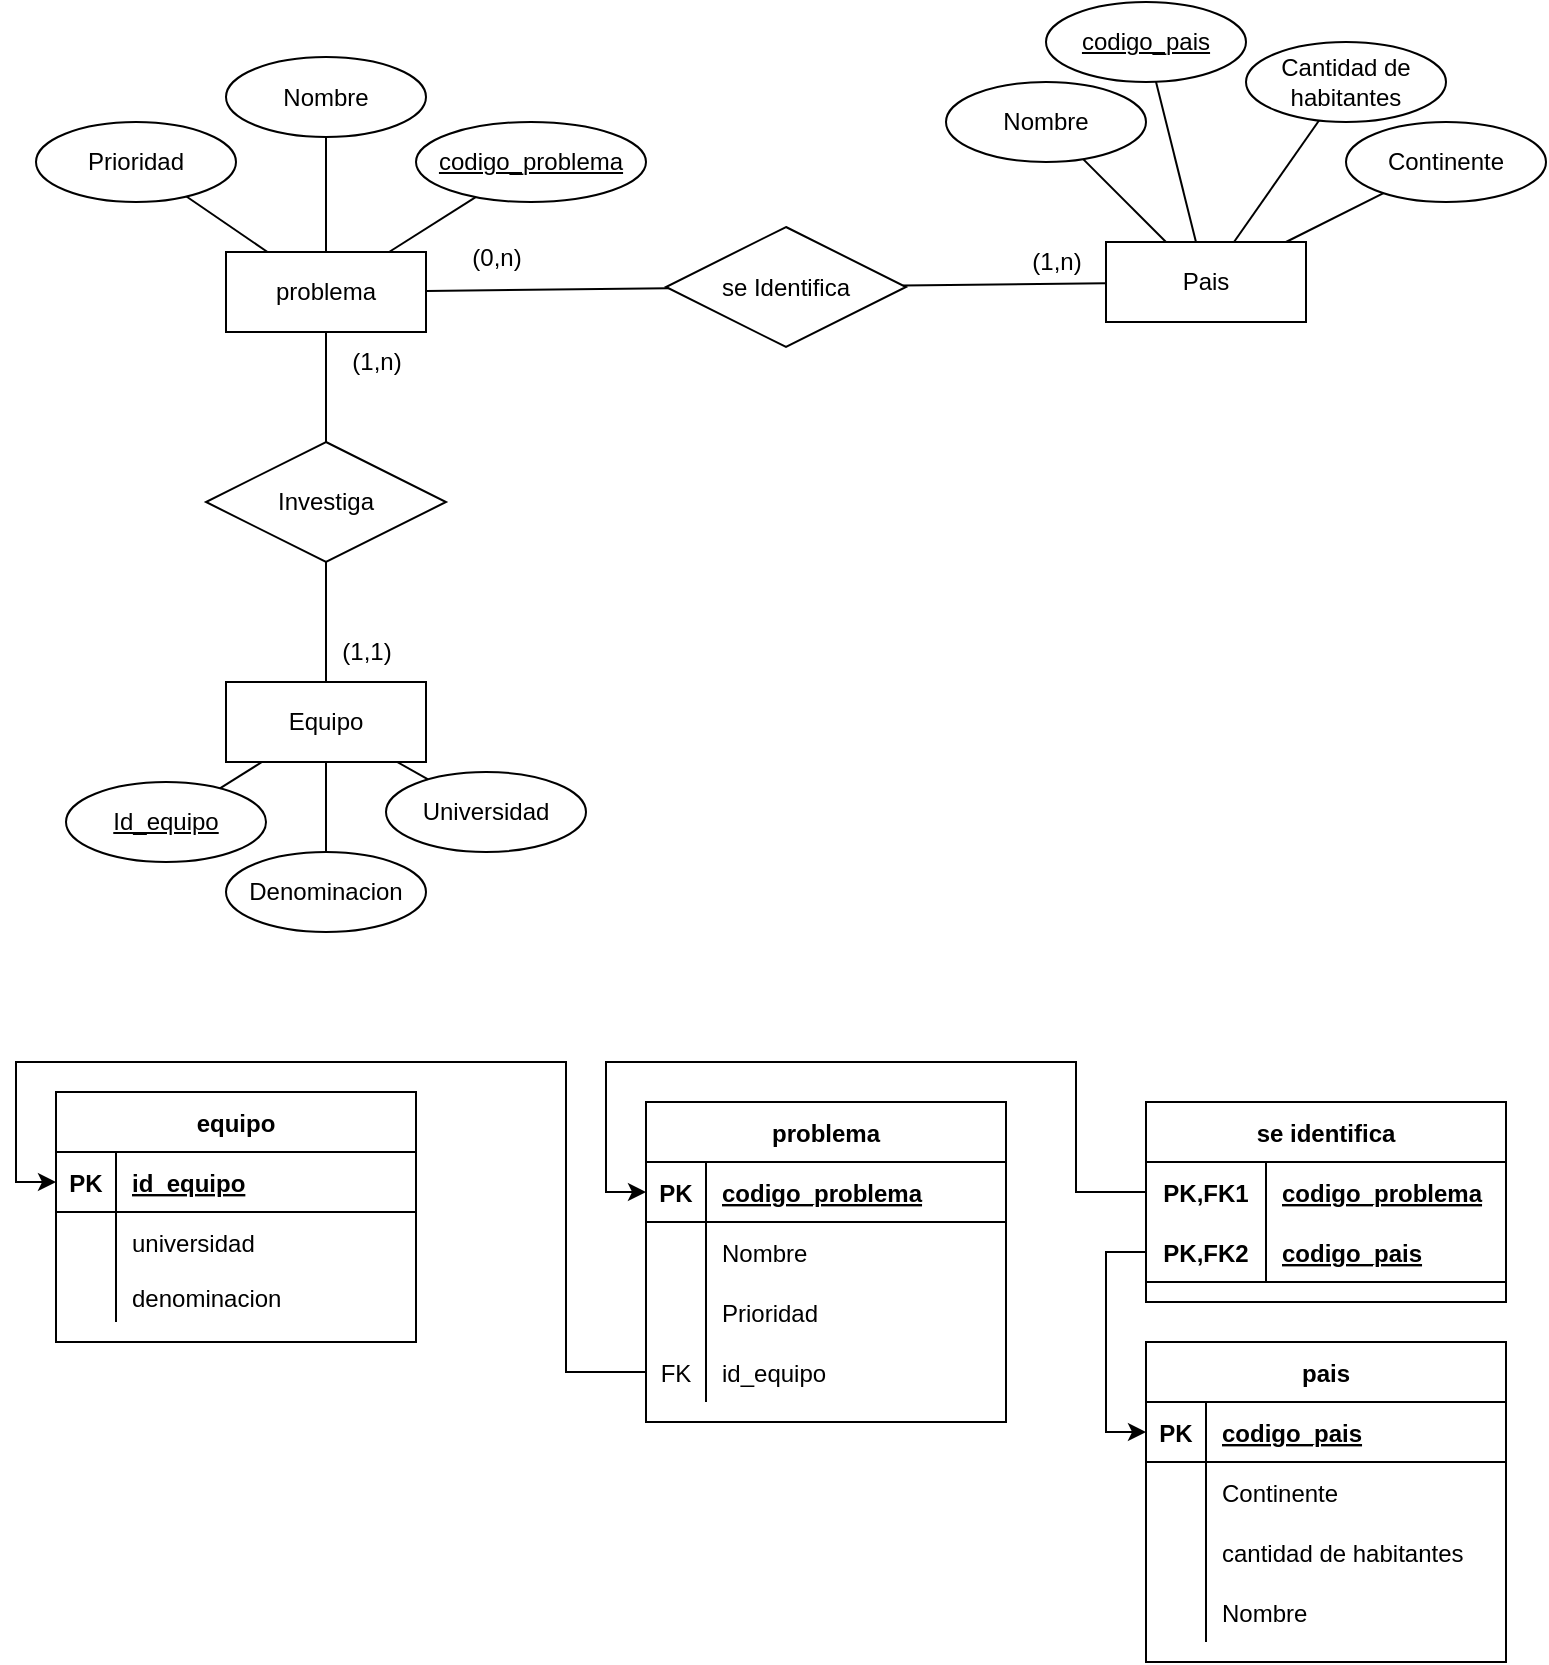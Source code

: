 <mxfile version="20.4.1" type="github">
  <diagram id="OWWxklyABD3rVcdSBqtR" name="Page-1">
    <mxGraphModel dx="1422" dy="849" grid="1" gridSize="10" guides="1" tooltips="1" connect="1" arrows="1" fold="1" page="1" pageScale="1" pageWidth="827" pageHeight="1169" math="0" shadow="0">
      <root>
        <mxCell id="0" />
        <mxCell id="1" parent="0" />
        <mxCell id="XHfKNl6-QycrOBSnLCWU-1" value="Pais" style="whiteSpace=wrap;html=1;align=center;" parent="1" vertex="1">
          <mxGeometry x="560" y="260" width="100" height="40" as="geometry" />
        </mxCell>
        <mxCell id="XHfKNl6-QycrOBSnLCWU-2" value="Equipo" style="whiteSpace=wrap;html=1;align=center;" parent="1" vertex="1">
          <mxGeometry x="120" y="480" width="100" height="40" as="geometry" />
        </mxCell>
        <mxCell id="XHfKNl6-QycrOBSnLCWU-3" value="problema" style="whiteSpace=wrap;html=1;align=center;" parent="1" vertex="1">
          <mxGeometry x="120" y="265" width="100" height="40" as="geometry" />
        </mxCell>
        <mxCell id="XHfKNl6-QycrOBSnLCWU-4" value="Nombre" style="ellipse;whiteSpace=wrap;html=1;align=center;" parent="1" vertex="1">
          <mxGeometry x="480" y="180" width="100" height="40" as="geometry" />
        </mxCell>
        <mxCell id="XHfKNl6-QycrOBSnLCWU-5" value="Cantidad de habitantes" style="ellipse;whiteSpace=wrap;html=1;align=center;" parent="1" vertex="1">
          <mxGeometry x="630" y="160" width="100" height="40" as="geometry" />
        </mxCell>
        <mxCell id="XHfKNl6-QycrOBSnLCWU-6" value="Continente" style="ellipse;whiteSpace=wrap;html=1;align=center;" parent="1" vertex="1">
          <mxGeometry x="680" y="200" width="100" height="40" as="geometry" />
        </mxCell>
        <mxCell id="XHfKNl6-QycrOBSnLCWU-7" value="codigo_pais" style="ellipse;whiteSpace=wrap;html=1;align=center;fontStyle=4;" parent="1" vertex="1">
          <mxGeometry x="530" y="140" width="100" height="40" as="geometry" />
        </mxCell>
        <mxCell id="XHfKNl6-QycrOBSnLCWU-8" value="" style="endArrow=none;html=1;rounded=0;" parent="1" source="XHfKNl6-QycrOBSnLCWU-1" target="XHfKNl6-QycrOBSnLCWU-4" edge="1">
          <mxGeometry relative="1" as="geometry">
            <mxPoint x="800" y="250" as="sourcePoint" />
            <mxPoint x="960" y="250" as="targetPoint" />
          </mxGeometry>
        </mxCell>
        <mxCell id="XHfKNl6-QycrOBSnLCWU-9" value="" style="endArrow=none;html=1;rounded=0;" parent="1" source="XHfKNl6-QycrOBSnLCWU-1" target="XHfKNl6-QycrOBSnLCWU-5" edge="1">
          <mxGeometry relative="1" as="geometry">
            <mxPoint x="603.634" y="270" as="sourcePoint" />
            <mxPoint x="545.542" y="199.009" as="targetPoint" />
          </mxGeometry>
        </mxCell>
        <mxCell id="XHfKNl6-QycrOBSnLCWU-10" value="" style="endArrow=none;html=1;rounded=0;" parent="1" source="XHfKNl6-QycrOBSnLCWU-1" target="XHfKNl6-QycrOBSnLCWU-6" edge="1">
          <mxGeometry relative="1" as="geometry">
            <mxPoint x="625.714" y="270" as="sourcePoint" />
            <mxPoint x="654.323" y="169.871" as="targetPoint" />
          </mxGeometry>
        </mxCell>
        <mxCell id="XHfKNl6-QycrOBSnLCWU-12" value="" style="endArrow=none;html=1;rounded=0;" parent="1" source="XHfKNl6-QycrOBSnLCWU-1" target="XHfKNl6-QycrOBSnLCWU-7" edge="1">
          <mxGeometry relative="1" as="geometry">
            <mxPoint x="644" y="270" as="sourcePoint" />
            <mxPoint x="718.363" y="208.03" as="targetPoint" />
          </mxGeometry>
        </mxCell>
        <mxCell id="XHfKNl6-QycrOBSnLCWU-13" value="Prioridad" style="ellipse;whiteSpace=wrap;html=1;align=center;" parent="1" vertex="1">
          <mxGeometry x="25" y="200" width="100" height="40" as="geometry" />
        </mxCell>
        <mxCell id="XHfKNl6-QycrOBSnLCWU-14" value="Nombre" style="ellipse;whiteSpace=wrap;html=1;align=center;" parent="1" vertex="1">
          <mxGeometry x="120" y="167.5" width="100" height="40" as="geometry" />
        </mxCell>
        <mxCell id="XHfKNl6-QycrOBSnLCWU-15" value="codigo_problema" style="ellipse;whiteSpace=wrap;html=1;align=center;fontStyle=4;" parent="1" vertex="1">
          <mxGeometry x="215" y="200" width="115" height="40" as="geometry" />
        </mxCell>
        <mxCell id="XHfKNl6-QycrOBSnLCWU-16" value="" style="endArrow=none;html=1;rounded=0;" parent="1" source="XHfKNl6-QycrOBSnLCWU-3" target="XHfKNl6-QycrOBSnLCWU-13" edge="1">
          <mxGeometry relative="1" as="geometry">
            <mxPoint x="105.714" y="255" as="sourcePoint" />
            <mxPoint x="35.542" y="194.009" as="targetPoint" />
          </mxGeometry>
        </mxCell>
        <mxCell id="XHfKNl6-QycrOBSnLCWU-17" value="" style="endArrow=none;html=1;rounded=0;" parent="1" source="XHfKNl6-QycrOBSnLCWU-3" target="XHfKNl6-QycrOBSnLCWU-14" edge="1">
          <mxGeometry relative="1" as="geometry">
            <mxPoint x="126.015" y="255" as="sourcePoint" />
            <mxPoint x="144.323" y="164.871" as="targetPoint" />
          </mxGeometry>
        </mxCell>
        <mxCell id="XHfKNl6-QycrOBSnLCWU-18" value="" style="endArrow=none;html=1;rounded=0;" parent="1" source="XHfKNl6-QycrOBSnLCWU-3" target="XHfKNl6-QycrOBSnLCWU-15" edge="1">
          <mxGeometry relative="1" as="geometry">
            <mxPoint x="145.008" y="255" as="sourcePoint" />
            <mxPoint x="208.363" y="203.03" as="targetPoint" />
          </mxGeometry>
        </mxCell>
        <mxCell id="XHfKNl6-QycrOBSnLCWU-25" value="Id_equipo" style="ellipse;whiteSpace=wrap;html=1;align=center;fontStyle=4;" parent="1" vertex="1">
          <mxGeometry x="40" y="530" width="100" height="40" as="geometry" />
        </mxCell>
        <mxCell id="XHfKNl6-QycrOBSnLCWU-26" value="Denominacion" style="ellipse;whiteSpace=wrap;html=1;align=center;" parent="1" vertex="1">
          <mxGeometry x="120" y="565" width="100" height="40" as="geometry" />
        </mxCell>
        <mxCell id="XHfKNl6-QycrOBSnLCWU-27" value="Universidad" style="ellipse;whiteSpace=wrap;html=1;align=center;" parent="1" vertex="1">
          <mxGeometry x="200" y="525" width="100" height="40" as="geometry" />
        </mxCell>
        <mxCell id="XHfKNl6-QycrOBSnLCWU-28" value="" style="endArrow=none;html=1;rounded=0;" parent="1" source="XHfKNl6-QycrOBSnLCWU-2" target="XHfKNl6-QycrOBSnLCWU-25" edge="1">
          <mxGeometry relative="1" as="geometry">
            <mxPoint x="290" y="440" as="sourcePoint" />
            <mxPoint x="450" y="440" as="targetPoint" />
          </mxGeometry>
        </mxCell>
        <mxCell id="XHfKNl6-QycrOBSnLCWU-29" value="" style="endArrow=none;html=1;rounded=0;" parent="1" source="XHfKNl6-QycrOBSnLCWU-2" target="XHfKNl6-QycrOBSnLCWU-26" edge="1">
          <mxGeometry relative="1" as="geometry">
            <mxPoint x="143.291" y="530" as="sourcePoint" />
            <mxPoint x="99.508" y="553.854" as="targetPoint" />
          </mxGeometry>
        </mxCell>
        <mxCell id="XHfKNl6-QycrOBSnLCWU-30" value="" style="endArrow=none;html=1;rounded=0;" parent="1" source="XHfKNl6-QycrOBSnLCWU-2" target="XHfKNl6-QycrOBSnLCWU-27" edge="1">
          <mxGeometry relative="1" as="geometry">
            <mxPoint x="184" y="530" as="sourcePoint" />
            <mxPoint x="196.013" y="590.064" as="targetPoint" />
          </mxGeometry>
        </mxCell>
        <mxCell id="XHfKNl6-QycrOBSnLCWU-31" value="se Identifica" style="shape=rhombus;perimeter=rhombusPerimeter;whiteSpace=wrap;html=1;align=center;" parent="1" vertex="1">
          <mxGeometry x="340" y="252.5" width="120" height="60" as="geometry" />
        </mxCell>
        <mxCell id="XHfKNl6-QycrOBSnLCWU-32" value="" style="endArrow=none;html=1;rounded=0;" parent="1" source="XHfKNl6-QycrOBSnLCWU-1" target="XHfKNl6-QycrOBSnLCWU-31" edge="1">
          <mxGeometry relative="1" as="geometry">
            <mxPoint x="950" y="372.5" as="sourcePoint" />
            <mxPoint x="1110" y="372.5" as="targetPoint" />
          </mxGeometry>
        </mxCell>
        <mxCell id="XHfKNl6-QycrOBSnLCWU-33" value="" style="endArrow=none;html=1;rounded=0;" parent="1" source="XHfKNl6-QycrOBSnLCWU-31" target="XHfKNl6-QycrOBSnLCWU-3" edge="1">
          <mxGeometry relative="1" as="geometry">
            <mxPoint x="-70" y="345" as="sourcePoint" />
            <mxPoint x="90" y="345" as="targetPoint" />
          </mxGeometry>
        </mxCell>
        <mxCell id="XHfKNl6-QycrOBSnLCWU-34" value="Investiga" style="shape=rhombus;perimeter=rhombusPerimeter;whiteSpace=wrap;html=1;align=center;" parent="1" vertex="1">
          <mxGeometry x="110" y="360" width="120" height="60" as="geometry" />
        </mxCell>
        <mxCell id="XHfKNl6-QycrOBSnLCWU-35" value="" style="endArrow=none;html=1;rounded=0;" parent="1" source="XHfKNl6-QycrOBSnLCWU-3" target="XHfKNl6-QycrOBSnLCWU-34" edge="1">
          <mxGeometry relative="1" as="geometry">
            <mxPoint x="-30" y="385" as="sourcePoint" />
            <mxPoint x="130" y="385" as="targetPoint" />
          </mxGeometry>
        </mxCell>
        <mxCell id="XHfKNl6-QycrOBSnLCWU-36" value="" style="endArrow=none;html=1;rounded=0;" parent="1" source="XHfKNl6-QycrOBSnLCWU-2" target="XHfKNl6-QycrOBSnLCWU-34" edge="1">
          <mxGeometry relative="1" as="geometry">
            <mxPoint x="-50" y="450" as="sourcePoint" />
            <mxPoint x="110" y="450" as="targetPoint" />
          </mxGeometry>
        </mxCell>
        <mxCell id="XHfKNl6-QycrOBSnLCWU-37" value="(1,n)" style="text;html=1;align=center;verticalAlign=middle;resizable=0;points=[];autosize=1;strokeColor=none;fillColor=none;" parent="1" vertex="1">
          <mxGeometry x="510" y="255" width="50" height="30" as="geometry" />
        </mxCell>
        <mxCell id="XHfKNl6-QycrOBSnLCWU-38" value="(0,n)" style="text;html=1;align=center;verticalAlign=middle;resizable=0;points=[];autosize=1;strokeColor=none;fillColor=none;" parent="1" vertex="1">
          <mxGeometry x="230" y="252.5" width="50" height="30" as="geometry" />
        </mxCell>
        <mxCell id="XHfKNl6-QycrOBSnLCWU-39" value="(1,n)" style="text;html=1;align=center;verticalAlign=middle;resizable=0;points=[];autosize=1;strokeColor=none;fillColor=none;" parent="1" vertex="1">
          <mxGeometry x="170" y="305" width="50" height="30" as="geometry" />
        </mxCell>
        <mxCell id="XHfKNl6-QycrOBSnLCWU-40" value="(1,1)" style="text;html=1;align=center;verticalAlign=middle;resizable=0;points=[];autosize=1;strokeColor=none;fillColor=none;" parent="1" vertex="1">
          <mxGeometry x="165" y="450" width="50" height="30" as="geometry" />
        </mxCell>
        <mxCell id="W-V0RHQDBkufOkPQsXg8-1" value="pais" style="shape=table;startSize=30;container=1;collapsible=1;childLayout=tableLayout;fixedRows=1;rowLines=0;fontStyle=1;align=center;resizeLast=1;" parent="1" vertex="1">
          <mxGeometry x="580" y="810" width="180" height="160" as="geometry" />
        </mxCell>
        <mxCell id="W-V0RHQDBkufOkPQsXg8-2" value="" style="shape=tableRow;horizontal=0;startSize=0;swimlaneHead=0;swimlaneBody=0;fillColor=none;collapsible=0;dropTarget=0;points=[[0,0.5],[1,0.5]];portConstraint=eastwest;top=0;left=0;right=0;bottom=1;" parent="W-V0RHQDBkufOkPQsXg8-1" vertex="1">
          <mxGeometry y="30" width="180" height="30" as="geometry" />
        </mxCell>
        <mxCell id="W-V0RHQDBkufOkPQsXg8-3" value="PK" style="shape=partialRectangle;connectable=0;fillColor=none;top=0;left=0;bottom=0;right=0;fontStyle=1;overflow=hidden;" parent="W-V0RHQDBkufOkPQsXg8-2" vertex="1">
          <mxGeometry width="30" height="30" as="geometry">
            <mxRectangle width="30" height="30" as="alternateBounds" />
          </mxGeometry>
        </mxCell>
        <mxCell id="W-V0RHQDBkufOkPQsXg8-4" value="codigo_pais" style="shape=partialRectangle;connectable=0;fillColor=none;top=0;left=0;bottom=0;right=0;align=left;spacingLeft=6;fontStyle=5;overflow=hidden;" parent="W-V0RHQDBkufOkPQsXg8-2" vertex="1">
          <mxGeometry x="30" width="150" height="30" as="geometry">
            <mxRectangle width="150" height="30" as="alternateBounds" />
          </mxGeometry>
        </mxCell>
        <mxCell id="W-V0RHQDBkufOkPQsXg8-5" value="" style="shape=tableRow;horizontal=0;startSize=0;swimlaneHead=0;swimlaneBody=0;fillColor=none;collapsible=0;dropTarget=0;points=[[0,0.5],[1,0.5]];portConstraint=eastwest;top=0;left=0;right=0;bottom=0;" parent="W-V0RHQDBkufOkPQsXg8-1" vertex="1">
          <mxGeometry y="60" width="180" height="30" as="geometry" />
        </mxCell>
        <mxCell id="W-V0RHQDBkufOkPQsXg8-6" value="" style="shape=partialRectangle;connectable=0;fillColor=none;top=0;left=0;bottom=0;right=0;editable=1;overflow=hidden;" parent="W-V0RHQDBkufOkPQsXg8-5" vertex="1">
          <mxGeometry width="30" height="30" as="geometry">
            <mxRectangle width="30" height="30" as="alternateBounds" />
          </mxGeometry>
        </mxCell>
        <mxCell id="W-V0RHQDBkufOkPQsXg8-7" value="Continente" style="shape=partialRectangle;connectable=0;fillColor=none;top=0;left=0;bottom=0;right=0;align=left;spacingLeft=6;overflow=hidden;" parent="W-V0RHQDBkufOkPQsXg8-5" vertex="1">
          <mxGeometry x="30" width="150" height="30" as="geometry">
            <mxRectangle width="150" height="30" as="alternateBounds" />
          </mxGeometry>
        </mxCell>
        <mxCell id="W-V0RHQDBkufOkPQsXg8-8" value="" style="shape=tableRow;horizontal=0;startSize=0;swimlaneHead=0;swimlaneBody=0;fillColor=none;collapsible=0;dropTarget=0;points=[[0,0.5],[1,0.5]];portConstraint=eastwest;top=0;left=0;right=0;bottom=0;" parent="W-V0RHQDBkufOkPQsXg8-1" vertex="1">
          <mxGeometry y="90" width="180" height="30" as="geometry" />
        </mxCell>
        <mxCell id="W-V0RHQDBkufOkPQsXg8-9" value="" style="shape=partialRectangle;connectable=0;fillColor=none;top=0;left=0;bottom=0;right=0;editable=1;overflow=hidden;" parent="W-V0RHQDBkufOkPQsXg8-8" vertex="1">
          <mxGeometry width="30" height="30" as="geometry">
            <mxRectangle width="30" height="30" as="alternateBounds" />
          </mxGeometry>
        </mxCell>
        <mxCell id="W-V0RHQDBkufOkPQsXg8-10" value="cantidad de habitantes" style="shape=partialRectangle;connectable=0;fillColor=none;top=0;left=0;bottom=0;right=0;align=left;spacingLeft=6;overflow=hidden;" parent="W-V0RHQDBkufOkPQsXg8-8" vertex="1">
          <mxGeometry x="30" width="150" height="30" as="geometry">
            <mxRectangle width="150" height="30" as="alternateBounds" />
          </mxGeometry>
        </mxCell>
        <mxCell id="W-V0RHQDBkufOkPQsXg8-11" value="" style="shape=tableRow;horizontal=0;startSize=0;swimlaneHead=0;swimlaneBody=0;fillColor=none;collapsible=0;dropTarget=0;points=[[0,0.5],[1,0.5]];portConstraint=eastwest;top=0;left=0;right=0;bottom=0;" parent="W-V0RHQDBkufOkPQsXg8-1" vertex="1">
          <mxGeometry y="120" width="180" height="30" as="geometry" />
        </mxCell>
        <mxCell id="W-V0RHQDBkufOkPQsXg8-12" value="" style="shape=partialRectangle;connectable=0;fillColor=none;top=0;left=0;bottom=0;right=0;editable=1;overflow=hidden;" parent="W-V0RHQDBkufOkPQsXg8-11" vertex="1">
          <mxGeometry width="30" height="30" as="geometry">
            <mxRectangle width="30" height="30" as="alternateBounds" />
          </mxGeometry>
        </mxCell>
        <mxCell id="W-V0RHQDBkufOkPQsXg8-13" value="Nombre" style="shape=partialRectangle;connectable=0;fillColor=none;top=0;left=0;bottom=0;right=0;align=left;spacingLeft=6;overflow=hidden;" parent="W-V0RHQDBkufOkPQsXg8-11" vertex="1">
          <mxGeometry x="30" width="150" height="30" as="geometry">
            <mxRectangle width="150" height="30" as="alternateBounds" />
          </mxGeometry>
        </mxCell>
        <mxCell id="W-V0RHQDBkufOkPQsXg8-14" value="problema" style="shape=table;startSize=30;container=1;collapsible=1;childLayout=tableLayout;fixedRows=1;rowLines=0;fontStyle=1;align=center;resizeLast=1;" parent="1" vertex="1">
          <mxGeometry x="330" y="690" width="180" height="160" as="geometry" />
        </mxCell>
        <mxCell id="W-V0RHQDBkufOkPQsXg8-15" value="" style="shape=tableRow;horizontal=0;startSize=0;swimlaneHead=0;swimlaneBody=0;fillColor=none;collapsible=0;dropTarget=0;points=[[0,0.5],[1,0.5]];portConstraint=eastwest;top=0;left=0;right=0;bottom=1;" parent="W-V0RHQDBkufOkPQsXg8-14" vertex="1">
          <mxGeometry y="30" width="180" height="30" as="geometry" />
        </mxCell>
        <mxCell id="W-V0RHQDBkufOkPQsXg8-16" value="PK" style="shape=partialRectangle;connectable=0;fillColor=none;top=0;left=0;bottom=0;right=0;fontStyle=1;overflow=hidden;" parent="W-V0RHQDBkufOkPQsXg8-15" vertex="1">
          <mxGeometry width="30" height="30" as="geometry">
            <mxRectangle width="30" height="30" as="alternateBounds" />
          </mxGeometry>
        </mxCell>
        <mxCell id="W-V0RHQDBkufOkPQsXg8-17" value="codigo_problema" style="shape=partialRectangle;connectable=0;fillColor=none;top=0;left=0;bottom=0;right=0;align=left;spacingLeft=6;fontStyle=5;overflow=hidden;" parent="W-V0RHQDBkufOkPQsXg8-15" vertex="1">
          <mxGeometry x="30" width="150" height="30" as="geometry">
            <mxRectangle width="150" height="30" as="alternateBounds" />
          </mxGeometry>
        </mxCell>
        <mxCell id="W-V0RHQDBkufOkPQsXg8-18" value="" style="shape=tableRow;horizontal=0;startSize=0;swimlaneHead=0;swimlaneBody=0;fillColor=none;collapsible=0;dropTarget=0;points=[[0,0.5],[1,0.5]];portConstraint=eastwest;top=0;left=0;right=0;bottom=0;" parent="W-V0RHQDBkufOkPQsXg8-14" vertex="1">
          <mxGeometry y="60" width="180" height="30" as="geometry" />
        </mxCell>
        <mxCell id="W-V0RHQDBkufOkPQsXg8-19" value="" style="shape=partialRectangle;connectable=0;fillColor=none;top=0;left=0;bottom=0;right=0;editable=1;overflow=hidden;" parent="W-V0RHQDBkufOkPQsXg8-18" vertex="1">
          <mxGeometry width="30" height="30" as="geometry">
            <mxRectangle width="30" height="30" as="alternateBounds" />
          </mxGeometry>
        </mxCell>
        <mxCell id="W-V0RHQDBkufOkPQsXg8-20" value="Nombre" style="shape=partialRectangle;connectable=0;fillColor=none;top=0;left=0;bottom=0;right=0;align=left;spacingLeft=6;overflow=hidden;" parent="W-V0RHQDBkufOkPQsXg8-18" vertex="1">
          <mxGeometry x="30" width="150" height="30" as="geometry">
            <mxRectangle width="150" height="30" as="alternateBounds" />
          </mxGeometry>
        </mxCell>
        <mxCell id="W-V0RHQDBkufOkPQsXg8-21" value="" style="shape=tableRow;horizontal=0;startSize=0;swimlaneHead=0;swimlaneBody=0;fillColor=none;collapsible=0;dropTarget=0;points=[[0,0.5],[1,0.5]];portConstraint=eastwest;top=0;left=0;right=0;bottom=0;" parent="W-V0RHQDBkufOkPQsXg8-14" vertex="1">
          <mxGeometry y="90" width="180" height="30" as="geometry" />
        </mxCell>
        <mxCell id="W-V0RHQDBkufOkPQsXg8-22" value="" style="shape=partialRectangle;connectable=0;fillColor=none;top=0;left=0;bottom=0;right=0;editable=1;overflow=hidden;" parent="W-V0RHQDBkufOkPQsXg8-21" vertex="1">
          <mxGeometry width="30" height="30" as="geometry">
            <mxRectangle width="30" height="30" as="alternateBounds" />
          </mxGeometry>
        </mxCell>
        <mxCell id="W-V0RHQDBkufOkPQsXg8-23" value="Prioridad" style="shape=partialRectangle;connectable=0;fillColor=none;top=0;left=0;bottom=0;right=0;align=left;spacingLeft=6;overflow=hidden;" parent="W-V0RHQDBkufOkPQsXg8-21" vertex="1">
          <mxGeometry x="30" width="150" height="30" as="geometry">
            <mxRectangle width="150" height="30" as="alternateBounds" />
          </mxGeometry>
        </mxCell>
        <mxCell id="W-V0RHQDBkufOkPQsXg8-40" value="" style="shape=tableRow;horizontal=0;startSize=0;swimlaneHead=0;swimlaneBody=0;fillColor=none;collapsible=0;dropTarget=0;points=[[0,0.5],[1,0.5]];portConstraint=eastwest;top=0;left=0;right=0;bottom=0;" parent="W-V0RHQDBkufOkPQsXg8-14" vertex="1">
          <mxGeometry y="120" width="180" height="30" as="geometry" />
        </mxCell>
        <mxCell id="W-V0RHQDBkufOkPQsXg8-41" value="FK" style="shape=partialRectangle;connectable=0;fillColor=none;top=0;left=0;bottom=0;right=0;editable=1;overflow=hidden;" parent="W-V0RHQDBkufOkPQsXg8-40" vertex="1">
          <mxGeometry width="30" height="30" as="geometry">
            <mxRectangle width="30" height="30" as="alternateBounds" />
          </mxGeometry>
        </mxCell>
        <mxCell id="W-V0RHQDBkufOkPQsXg8-42" value="id_equipo" style="shape=partialRectangle;connectable=0;fillColor=none;top=0;left=0;bottom=0;right=0;align=left;spacingLeft=6;overflow=hidden;" parent="W-V0RHQDBkufOkPQsXg8-40" vertex="1">
          <mxGeometry x="30" width="150" height="30" as="geometry">
            <mxRectangle width="150" height="30" as="alternateBounds" />
          </mxGeometry>
        </mxCell>
        <mxCell id="W-V0RHQDBkufOkPQsXg8-27" value="equipo" style="shape=table;startSize=30;container=1;collapsible=1;childLayout=tableLayout;fixedRows=1;rowLines=0;fontStyle=1;align=center;resizeLast=1;" parent="1" vertex="1">
          <mxGeometry x="35" y="685" width="180" height="125" as="geometry" />
        </mxCell>
        <mxCell id="W-V0RHQDBkufOkPQsXg8-28" value="" style="shape=tableRow;horizontal=0;startSize=0;swimlaneHead=0;swimlaneBody=0;fillColor=none;collapsible=0;dropTarget=0;points=[[0,0.5],[1,0.5]];portConstraint=eastwest;top=0;left=0;right=0;bottom=1;" parent="W-V0RHQDBkufOkPQsXg8-27" vertex="1">
          <mxGeometry y="30" width="180" height="30" as="geometry" />
        </mxCell>
        <mxCell id="W-V0RHQDBkufOkPQsXg8-29" value="PK" style="shape=partialRectangle;connectable=0;fillColor=none;top=0;left=0;bottom=0;right=0;fontStyle=1;overflow=hidden;" parent="W-V0RHQDBkufOkPQsXg8-28" vertex="1">
          <mxGeometry width="30" height="30" as="geometry">
            <mxRectangle width="30" height="30" as="alternateBounds" />
          </mxGeometry>
        </mxCell>
        <mxCell id="W-V0RHQDBkufOkPQsXg8-30" value="id_equipo" style="shape=partialRectangle;connectable=0;fillColor=none;top=0;left=0;bottom=0;right=0;align=left;spacingLeft=6;fontStyle=5;overflow=hidden;" parent="W-V0RHQDBkufOkPQsXg8-28" vertex="1">
          <mxGeometry x="30" width="150" height="30" as="geometry">
            <mxRectangle width="150" height="30" as="alternateBounds" />
          </mxGeometry>
        </mxCell>
        <mxCell id="W-V0RHQDBkufOkPQsXg8-31" value="" style="shape=tableRow;horizontal=0;startSize=0;swimlaneHead=0;swimlaneBody=0;fillColor=none;collapsible=0;dropTarget=0;points=[[0,0.5],[1,0.5]];portConstraint=eastwest;top=0;left=0;right=0;bottom=0;" parent="W-V0RHQDBkufOkPQsXg8-27" vertex="1">
          <mxGeometry y="60" width="180" height="30" as="geometry" />
        </mxCell>
        <mxCell id="W-V0RHQDBkufOkPQsXg8-32" value="" style="shape=partialRectangle;connectable=0;fillColor=none;top=0;left=0;bottom=0;right=0;editable=1;overflow=hidden;" parent="W-V0RHQDBkufOkPQsXg8-31" vertex="1">
          <mxGeometry width="30" height="30" as="geometry">
            <mxRectangle width="30" height="30" as="alternateBounds" />
          </mxGeometry>
        </mxCell>
        <mxCell id="W-V0RHQDBkufOkPQsXg8-33" value="universidad" style="shape=partialRectangle;connectable=0;fillColor=none;top=0;left=0;bottom=0;right=0;align=left;spacingLeft=6;overflow=hidden;" parent="W-V0RHQDBkufOkPQsXg8-31" vertex="1">
          <mxGeometry x="30" width="150" height="30" as="geometry">
            <mxRectangle width="150" height="30" as="alternateBounds" />
          </mxGeometry>
        </mxCell>
        <mxCell id="W-V0RHQDBkufOkPQsXg8-34" value="" style="shape=tableRow;horizontal=0;startSize=0;swimlaneHead=0;swimlaneBody=0;fillColor=none;collapsible=0;dropTarget=0;points=[[0,0.5],[1,0.5]];portConstraint=eastwest;top=0;left=0;right=0;bottom=0;" parent="W-V0RHQDBkufOkPQsXg8-27" vertex="1">
          <mxGeometry y="90" width="180" height="25" as="geometry" />
        </mxCell>
        <mxCell id="W-V0RHQDBkufOkPQsXg8-35" value="" style="shape=partialRectangle;connectable=0;fillColor=none;top=0;left=0;bottom=0;right=0;editable=1;overflow=hidden;" parent="W-V0RHQDBkufOkPQsXg8-34" vertex="1">
          <mxGeometry width="30" height="25" as="geometry">
            <mxRectangle width="30" height="25" as="alternateBounds" />
          </mxGeometry>
        </mxCell>
        <mxCell id="W-V0RHQDBkufOkPQsXg8-36" value="denominacion" style="shape=partialRectangle;connectable=0;fillColor=none;top=0;left=0;bottom=0;right=0;align=left;spacingLeft=6;overflow=hidden;" parent="W-V0RHQDBkufOkPQsXg8-34" vertex="1">
          <mxGeometry x="30" width="150" height="25" as="geometry">
            <mxRectangle width="150" height="25" as="alternateBounds" />
          </mxGeometry>
        </mxCell>
        <mxCell id="W-V0RHQDBkufOkPQsXg8-44" value="se identifica" style="shape=table;startSize=30;container=1;collapsible=1;childLayout=tableLayout;fixedRows=1;rowLines=0;fontStyle=1;align=center;resizeLast=1;" parent="1" vertex="1">
          <mxGeometry x="580" y="690" width="180" height="100" as="geometry" />
        </mxCell>
        <mxCell id="W-V0RHQDBkufOkPQsXg8-45" value="" style="shape=tableRow;horizontal=0;startSize=0;swimlaneHead=0;swimlaneBody=0;fillColor=none;collapsible=0;dropTarget=0;points=[[0,0.5],[1,0.5]];portConstraint=eastwest;top=0;left=0;right=0;bottom=0;" parent="W-V0RHQDBkufOkPQsXg8-44" vertex="1">
          <mxGeometry y="30" width="180" height="30" as="geometry" />
        </mxCell>
        <mxCell id="W-V0RHQDBkufOkPQsXg8-46" value="PK,FK1" style="shape=partialRectangle;connectable=0;fillColor=none;top=0;left=0;bottom=0;right=0;fontStyle=1;overflow=hidden;" parent="W-V0RHQDBkufOkPQsXg8-45" vertex="1">
          <mxGeometry width="60" height="30" as="geometry">
            <mxRectangle width="60" height="30" as="alternateBounds" />
          </mxGeometry>
        </mxCell>
        <mxCell id="W-V0RHQDBkufOkPQsXg8-47" value="codigo_problema" style="shape=partialRectangle;connectable=0;fillColor=none;top=0;left=0;bottom=0;right=0;align=left;spacingLeft=6;fontStyle=5;overflow=hidden;" parent="W-V0RHQDBkufOkPQsXg8-45" vertex="1">
          <mxGeometry x="60" width="120" height="30" as="geometry">
            <mxRectangle width="120" height="30" as="alternateBounds" />
          </mxGeometry>
        </mxCell>
        <mxCell id="W-V0RHQDBkufOkPQsXg8-48" value="" style="shape=tableRow;horizontal=0;startSize=0;swimlaneHead=0;swimlaneBody=0;fillColor=none;collapsible=0;dropTarget=0;points=[[0,0.5],[1,0.5]];portConstraint=eastwest;top=0;left=0;right=0;bottom=1;" parent="W-V0RHQDBkufOkPQsXg8-44" vertex="1">
          <mxGeometry y="60" width="180" height="30" as="geometry" />
        </mxCell>
        <mxCell id="W-V0RHQDBkufOkPQsXg8-49" value="PK,FK2" style="shape=partialRectangle;connectable=0;fillColor=none;top=0;left=0;bottom=0;right=0;fontStyle=1;overflow=hidden;" parent="W-V0RHQDBkufOkPQsXg8-48" vertex="1">
          <mxGeometry width="60" height="30" as="geometry">
            <mxRectangle width="60" height="30" as="alternateBounds" />
          </mxGeometry>
        </mxCell>
        <mxCell id="W-V0RHQDBkufOkPQsXg8-50" value="codigo_pais" style="shape=partialRectangle;connectable=0;fillColor=none;top=0;left=0;bottom=0;right=0;align=left;spacingLeft=6;fontStyle=5;overflow=hidden;" parent="W-V0RHQDBkufOkPQsXg8-48" vertex="1">
          <mxGeometry x="60" width="120" height="30" as="geometry">
            <mxRectangle width="120" height="30" as="alternateBounds" />
          </mxGeometry>
        </mxCell>
        <mxCell id="1Udhk1eUJpIbAE8Df-P9-1" style="edgeStyle=orthogonalEdgeStyle;rounded=0;orthogonalLoop=1;jettySize=auto;html=1;exitX=0;exitY=0.5;exitDx=0;exitDy=0;entryX=0;entryY=0.5;entryDx=0;entryDy=0;" edge="1" parent="1" source="W-V0RHQDBkufOkPQsXg8-45" target="W-V0RHQDBkufOkPQsXg8-15">
          <mxGeometry relative="1" as="geometry">
            <Array as="points">
              <mxPoint x="545" y="735" />
              <mxPoint x="545" y="670" />
              <mxPoint x="310" y="670" />
              <mxPoint x="310" y="735" />
            </Array>
          </mxGeometry>
        </mxCell>
        <mxCell id="1Udhk1eUJpIbAE8Df-P9-2" style="edgeStyle=orthogonalEdgeStyle;rounded=0;orthogonalLoop=1;jettySize=auto;html=1;exitX=0;exitY=0.5;exitDx=0;exitDy=0;entryX=0;entryY=0.5;entryDx=0;entryDy=0;startArrow=none;startFill=0;" edge="1" parent="1" source="W-V0RHQDBkufOkPQsXg8-40" target="W-V0RHQDBkufOkPQsXg8-28">
          <mxGeometry relative="1" as="geometry">
            <Array as="points">
              <mxPoint x="290" y="825" />
              <mxPoint x="290" y="670" />
              <mxPoint x="15" y="670" />
              <mxPoint x="15" y="730" />
            </Array>
          </mxGeometry>
        </mxCell>
        <mxCell id="1Udhk1eUJpIbAE8Df-P9-3" style="edgeStyle=orthogonalEdgeStyle;rounded=0;orthogonalLoop=1;jettySize=auto;html=1;exitX=0;exitY=0.5;exitDx=0;exitDy=0;entryX=0;entryY=0.5;entryDx=0;entryDy=0;startArrow=none;startFill=0;" edge="1" parent="1" source="W-V0RHQDBkufOkPQsXg8-48" target="W-V0RHQDBkufOkPQsXg8-2">
          <mxGeometry relative="1" as="geometry" />
        </mxCell>
      </root>
    </mxGraphModel>
  </diagram>
</mxfile>
